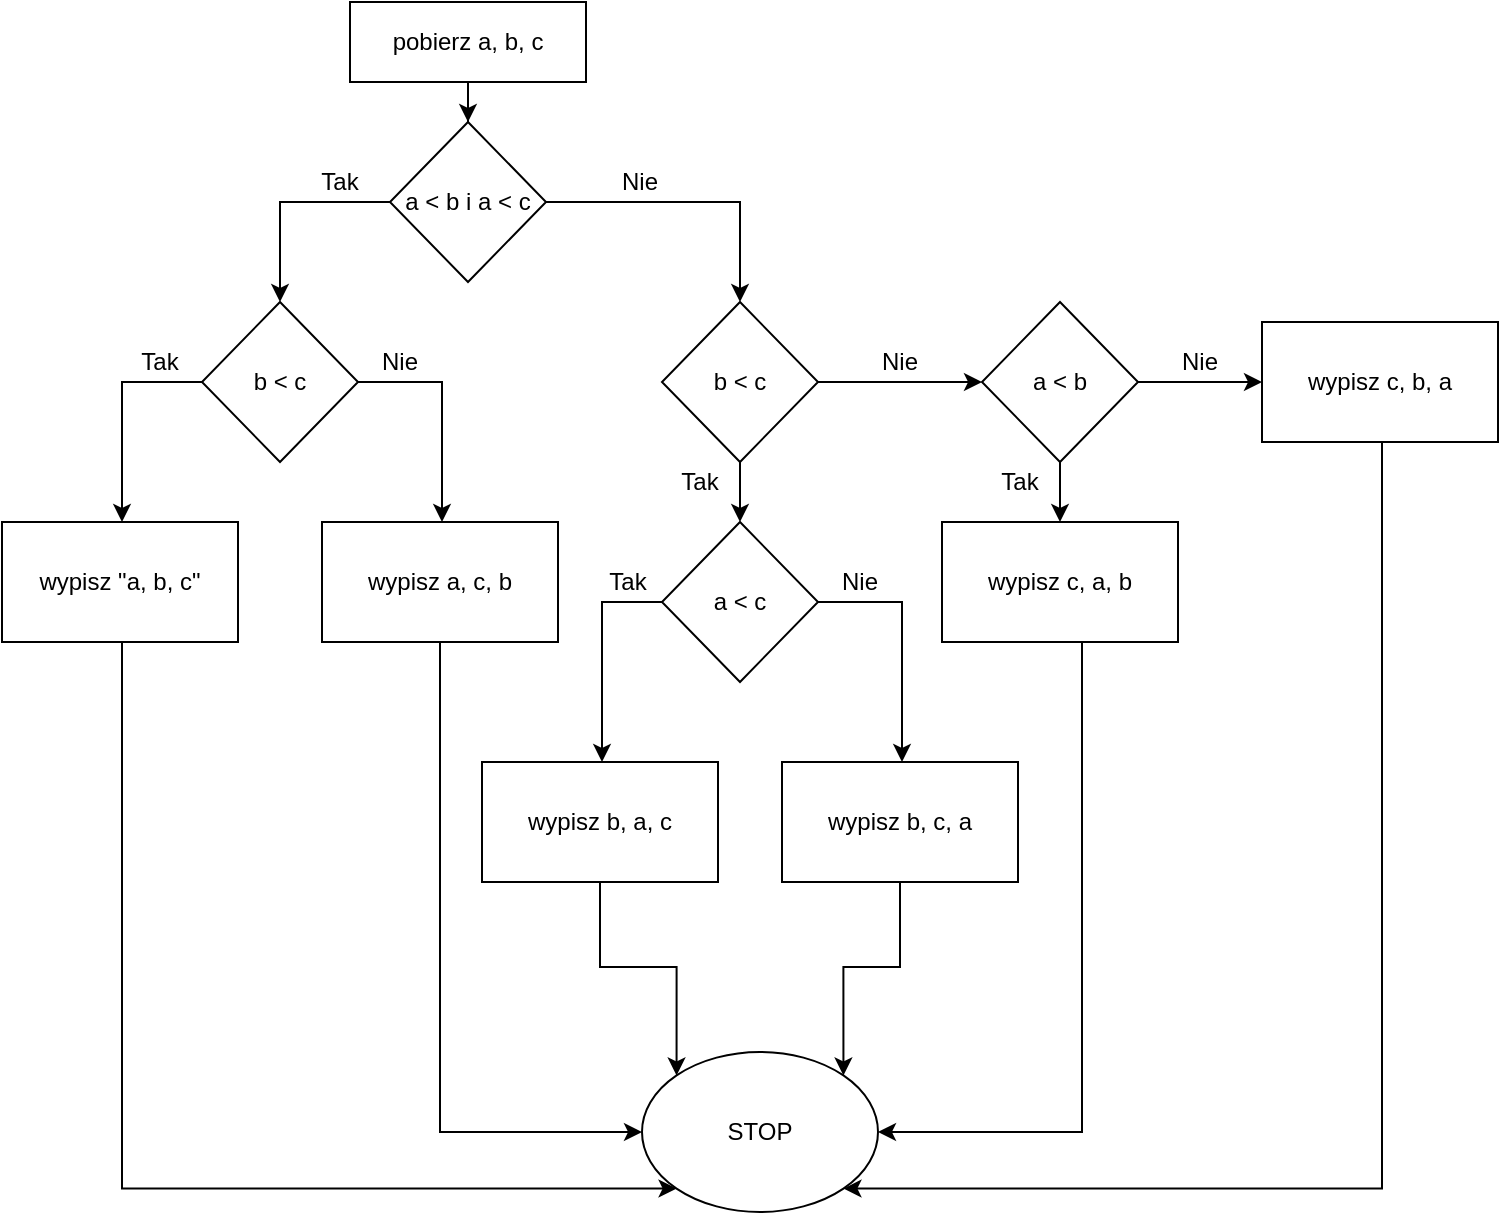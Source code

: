 <mxfile>
    <diagram id="HjEST9i22egUDJ1XNgHe" name="Page-1">
        <mxGraphModel dx="1122" dy="777" grid="1" gridSize="10" guides="1" tooltips="1" connect="1" arrows="1" fold="1" page="1" pageScale="1" pageWidth="827" pageHeight="1169" math="0" shadow="0">
            <root>
                <mxCell id="0"/>
                <mxCell id="1" parent="0"/>
                <mxCell id="5" value="" style="edgeStyle=orthogonalEdgeStyle;rounded=0;orthogonalLoop=1;jettySize=auto;html=1;" parent="1" source="2" target="4" edge="1">
                    <mxGeometry relative="1" as="geometry"/>
                </mxCell>
                <mxCell id="2" value="pobierz a, b, c" style="rounded=0;whiteSpace=wrap;html=1;" parent="1" vertex="1">
                    <mxGeometry x="214" y="50" width="118" height="40" as="geometry"/>
                </mxCell>
                <mxCell id="8" value="" style="edgeStyle=orthogonalEdgeStyle;rounded=0;orthogonalLoop=1;jettySize=auto;html=1;" parent="1" source="4" target="7" edge="1">
                    <mxGeometry relative="1" as="geometry"/>
                </mxCell>
                <mxCell id="18" value="" style="edgeStyle=orthogonalEdgeStyle;rounded=0;orthogonalLoop=1;jettySize=auto;html=1;" parent="1" source="4" target="17" edge="1">
                    <mxGeometry relative="1" as="geometry"/>
                </mxCell>
                <mxCell id="4" value="a &amp;lt; b i a &amp;lt; c" style="rhombus;whiteSpace=wrap;html=1;rounded=0;" parent="1" vertex="1">
                    <mxGeometry x="234" y="110" width="78" height="80" as="geometry"/>
                </mxCell>
                <mxCell id="11" value="" style="edgeStyle=orthogonalEdgeStyle;rounded=0;orthogonalLoop=1;jettySize=auto;html=1;" parent="1" source="7" target="10" edge="1">
                    <mxGeometry relative="1" as="geometry">
                        <Array as="points">
                            <mxPoint x="100" y="240"/>
                        </Array>
                    </mxGeometry>
                </mxCell>
                <mxCell id="13" value="" style="edgeStyle=orthogonalEdgeStyle;rounded=0;orthogonalLoop=1;jettySize=auto;html=1;exitX=1;exitY=0.5;exitDx=0;exitDy=0;" parent="1" source="7" target="12" edge="1">
                    <mxGeometry relative="1" as="geometry">
                        <Array as="points">
                            <mxPoint x="260" y="240"/>
                        </Array>
                    </mxGeometry>
                </mxCell>
                <mxCell id="7" value="b &amp;lt; c" style="rhombus;whiteSpace=wrap;html=1;rounded=0;" parent="1" vertex="1">
                    <mxGeometry x="140" y="200" width="78" height="80" as="geometry"/>
                </mxCell>
                <mxCell id="9" value="Tak" style="text;html=1;strokeColor=none;fillColor=none;align=center;verticalAlign=middle;whiteSpace=wrap;rounded=0;" parent="1" vertex="1">
                    <mxGeometry x="190" y="130" width="38" height="20" as="geometry"/>
                </mxCell>
                <mxCell id="46" style="edgeStyle=orthogonalEdgeStyle;rounded=0;orthogonalLoop=1;jettySize=auto;html=1;entryX=0;entryY=1;entryDx=0;entryDy=0;" parent="1" source="10" target="40" edge="1">
                    <mxGeometry relative="1" as="geometry">
                        <Array as="points">
                            <mxPoint x="100" y="643"/>
                        </Array>
                    </mxGeometry>
                </mxCell>
                <mxCell id="10" value="wypisz &quot;a, b, c&quot;" style="whiteSpace=wrap;html=1;rounded=0;" parent="1" vertex="1">
                    <mxGeometry x="40" y="310" width="118" height="60" as="geometry"/>
                </mxCell>
                <mxCell id="45" style="edgeStyle=orthogonalEdgeStyle;rounded=0;orthogonalLoop=1;jettySize=auto;html=1;entryX=0;entryY=0.5;entryDx=0;entryDy=0;exitX=0.5;exitY=1;exitDx=0;exitDy=0;" parent="1" source="12" target="40" edge="1">
                    <mxGeometry relative="1" as="geometry"/>
                </mxCell>
                <mxCell id="12" value="wypisz a, c, b" style="whiteSpace=wrap;html=1;rounded=0;" parent="1" vertex="1">
                    <mxGeometry x="200" y="310" width="118" height="60" as="geometry"/>
                </mxCell>
                <mxCell id="14" value="Tak" style="text;html=1;strokeColor=none;fillColor=none;align=center;verticalAlign=middle;whiteSpace=wrap;rounded=0;" parent="1" vertex="1">
                    <mxGeometry x="100" y="220" width="38" height="20" as="geometry"/>
                </mxCell>
                <mxCell id="15" value="Nie" style="text;html=1;strokeColor=none;fillColor=none;align=center;verticalAlign=middle;whiteSpace=wrap;rounded=0;" parent="1" vertex="1">
                    <mxGeometry x="220" y="220" width="38" height="20" as="geometry"/>
                </mxCell>
                <mxCell id="21" value="" style="edgeStyle=orthogonalEdgeStyle;rounded=0;orthogonalLoop=1;jettySize=auto;html=1;" parent="1" source="17" target="20" edge="1">
                    <mxGeometry relative="1" as="geometry"/>
                </mxCell>
                <mxCell id="24" value="" style="edgeStyle=orthogonalEdgeStyle;rounded=0;orthogonalLoop=1;jettySize=auto;html=1;" parent="1" source="17" target="23" edge="1">
                    <mxGeometry relative="1" as="geometry"/>
                </mxCell>
                <mxCell id="17" value="b &amp;lt; c" style="rhombus;whiteSpace=wrap;html=1;rounded=0;" parent="1" vertex="1">
                    <mxGeometry x="370" y="200" width="78" height="80" as="geometry"/>
                </mxCell>
                <mxCell id="19" value="Nie" style="text;html=1;strokeColor=none;fillColor=none;align=center;verticalAlign=middle;whiteSpace=wrap;rounded=0;" parent="1" vertex="1">
                    <mxGeometry x="340" y="130" width="38" height="20" as="geometry"/>
                </mxCell>
                <mxCell id="33" style="edgeStyle=orthogonalEdgeStyle;rounded=0;orthogonalLoop=1;jettySize=auto;html=1;" parent="1" source="20" target="34" edge="1">
                    <mxGeometry relative="1" as="geometry">
                        <mxPoint x="340" y="430" as="targetPoint"/>
                        <Array as="points">
                            <mxPoint x="340" y="350"/>
                        </Array>
                    </mxGeometry>
                </mxCell>
                <mxCell id="36" style="edgeStyle=orthogonalEdgeStyle;rounded=0;orthogonalLoop=1;jettySize=auto;html=1;" parent="1" source="20" target="39" edge="1">
                    <mxGeometry relative="1" as="geometry">
                        <mxPoint x="490" y="430" as="targetPoint"/>
                        <Array as="points">
                            <mxPoint x="490" y="350"/>
                        </Array>
                    </mxGeometry>
                </mxCell>
                <mxCell id="20" value="a &amp;lt; c" style="rhombus;whiteSpace=wrap;html=1;rounded=0;" parent="1" vertex="1">
                    <mxGeometry x="370" y="310" width="78" height="80" as="geometry"/>
                </mxCell>
                <mxCell id="22" value="Tak" style="text;html=1;strokeColor=none;fillColor=none;align=center;verticalAlign=middle;whiteSpace=wrap;rounded=0;" parent="1" vertex="1">
                    <mxGeometry x="370" y="280" width="38" height="20" as="geometry"/>
                </mxCell>
                <mxCell id="27" value="" style="edgeStyle=orthogonalEdgeStyle;rounded=0;orthogonalLoop=1;jettySize=auto;html=1;" parent="1" source="23" target="26" edge="1">
                    <mxGeometry relative="1" as="geometry"/>
                </mxCell>
                <mxCell id="30" value="" style="edgeStyle=orthogonalEdgeStyle;rounded=0;orthogonalLoop=1;jettySize=auto;html=1;" parent="1" source="23" target="29" edge="1">
                    <mxGeometry relative="1" as="geometry"/>
                </mxCell>
                <mxCell id="23" value="a &amp;lt; b" style="rhombus;whiteSpace=wrap;html=1;rounded=0;" parent="1" vertex="1">
                    <mxGeometry x="530" y="200" width="78" height="80" as="geometry"/>
                </mxCell>
                <mxCell id="25" value="Nie" style="text;html=1;strokeColor=none;fillColor=none;align=center;verticalAlign=middle;whiteSpace=wrap;rounded=0;" parent="1" vertex="1">
                    <mxGeometry x="470" y="220" width="38" height="20" as="geometry"/>
                </mxCell>
                <mxCell id="44" style="edgeStyle=orthogonalEdgeStyle;rounded=0;orthogonalLoop=1;jettySize=auto;html=1;entryX=1;entryY=0.5;entryDx=0;entryDy=0;" parent="1" source="26" target="40" edge="1">
                    <mxGeometry relative="1" as="geometry">
                        <Array as="points">
                            <mxPoint x="580" y="615"/>
                        </Array>
                    </mxGeometry>
                </mxCell>
                <mxCell id="26" value="wypisz c, a, b" style="whiteSpace=wrap;html=1;rounded=0;" parent="1" vertex="1">
                    <mxGeometry x="510" y="310" width="118" height="60" as="geometry"/>
                </mxCell>
                <mxCell id="28" value="Tak" style="text;html=1;strokeColor=none;fillColor=none;align=center;verticalAlign=middle;whiteSpace=wrap;rounded=0;" parent="1" vertex="1">
                    <mxGeometry x="530" y="280" width="38" height="20" as="geometry"/>
                </mxCell>
                <mxCell id="47" style="edgeStyle=orthogonalEdgeStyle;rounded=0;orthogonalLoop=1;jettySize=auto;html=1;entryX=1;entryY=1;entryDx=0;entryDy=0;" parent="1" source="29" target="40" edge="1">
                    <mxGeometry relative="1" as="geometry">
                        <Array as="points">
                            <mxPoint x="730" y="643"/>
                        </Array>
                    </mxGeometry>
                </mxCell>
                <mxCell id="29" value="wypisz c, b, a" style="whiteSpace=wrap;html=1;rounded=0;" parent="1" vertex="1">
                    <mxGeometry x="670" y="210" width="118" height="60" as="geometry"/>
                </mxCell>
                <mxCell id="31" value="Nie" style="text;html=1;strokeColor=none;fillColor=none;align=center;verticalAlign=middle;whiteSpace=wrap;rounded=0;" parent="1" vertex="1">
                    <mxGeometry x="620" y="220" width="38" height="20" as="geometry"/>
                </mxCell>
                <mxCell id="41" style="edgeStyle=orthogonalEdgeStyle;rounded=0;orthogonalLoop=1;jettySize=auto;html=1;entryX=0;entryY=0;entryDx=0;entryDy=0;" parent="1" source="34" target="40" edge="1">
                    <mxGeometry relative="1" as="geometry"/>
                </mxCell>
                <mxCell id="34" value="wypisz b, a, c" style="rounded=0;whiteSpace=wrap;html=1;" parent="1" vertex="1">
                    <mxGeometry x="280" y="430" width="118" height="60" as="geometry"/>
                </mxCell>
                <mxCell id="35" value="Tak" style="text;html=1;strokeColor=none;fillColor=none;align=center;verticalAlign=middle;whiteSpace=wrap;rounded=0;" parent="1" vertex="1">
                    <mxGeometry x="334" y="330" width="38" height="20" as="geometry"/>
                </mxCell>
                <mxCell id="38" value="Nie" style="text;html=1;strokeColor=none;fillColor=none;align=center;verticalAlign=middle;whiteSpace=wrap;rounded=0;" parent="1" vertex="1">
                    <mxGeometry x="450" y="330" width="38" height="20" as="geometry"/>
                </mxCell>
                <mxCell id="42" style="edgeStyle=orthogonalEdgeStyle;rounded=0;orthogonalLoop=1;jettySize=auto;html=1;entryX=1;entryY=0;entryDx=0;entryDy=0;" parent="1" source="39" target="40" edge="1">
                    <mxGeometry relative="1" as="geometry"/>
                </mxCell>
                <mxCell id="39" value="wypisz b, c, a" style="rounded=0;whiteSpace=wrap;html=1;" parent="1" vertex="1">
                    <mxGeometry x="430" y="430" width="118" height="60" as="geometry"/>
                </mxCell>
                <mxCell id="40" value="STOP" style="ellipse;whiteSpace=wrap;html=1;" parent="1" vertex="1">
                    <mxGeometry x="360" y="575" width="118" height="80" as="geometry"/>
                </mxCell>
            </root>
        </mxGraphModel>
    </diagram>
</mxfile>
